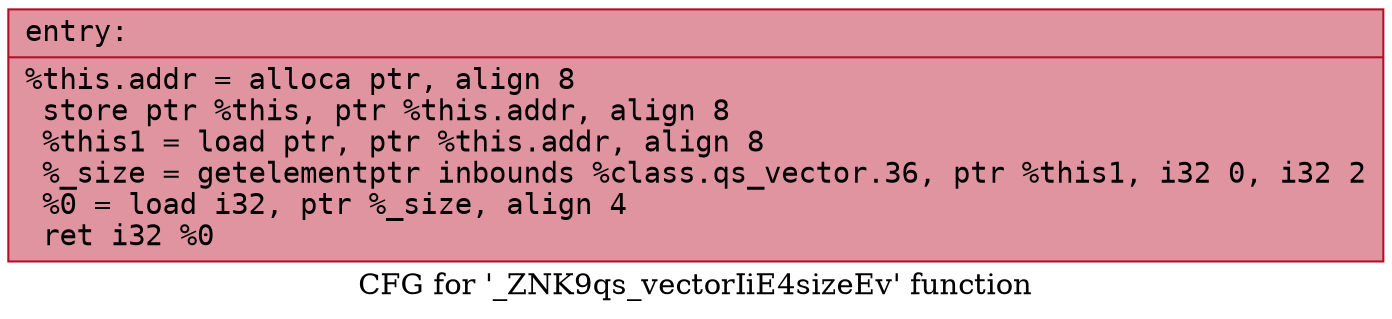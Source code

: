 digraph "CFG for '_ZNK9qs_vectorIiE4sizeEv' function" {
	label="CFG for '_ZNK9qs_vectorIiE4sizeEv' function";

	Node0x558b69456ba0 [shape=record,color="#b70d28ff", style=filled, fillcolor="#b70d2870" fontname="Courier",label="{entry:\l|  %this.addr = alloca ptr, align 8\l  store ptr %this, ptr %this.addr, align 8\l  %this1 = load ptr, ptr %this.addr, align 8\l  %_size = getelementptr inbounds %class.qs_vector.36, ptr %this1, i32 0, i32 2\l  %0 = load i32, ptr %_size, align 4\l  ret i32 %0\l}"];
}
